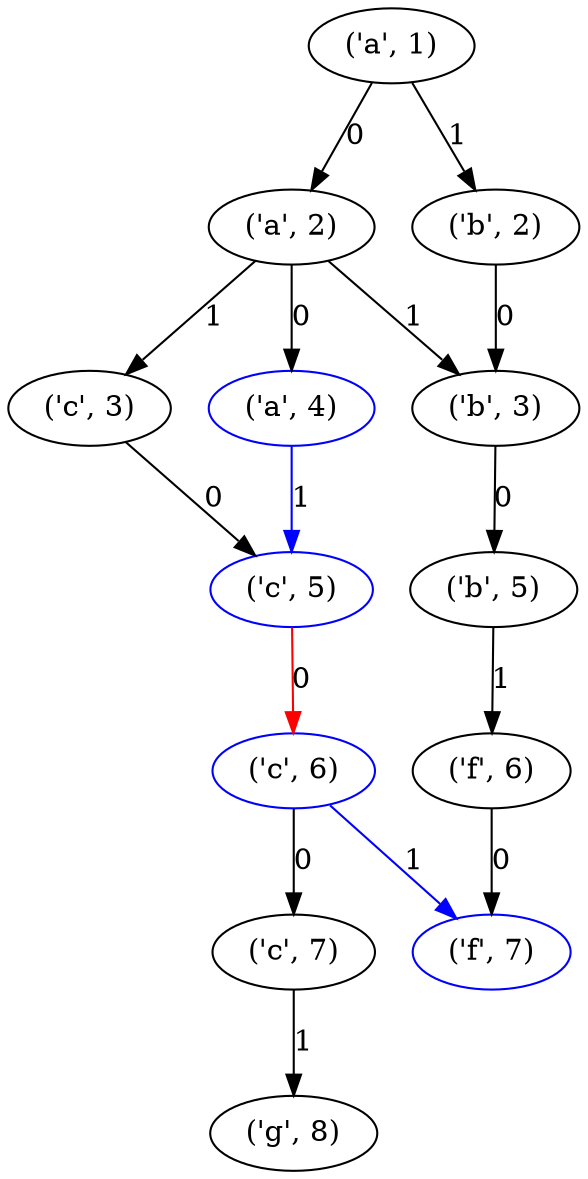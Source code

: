 strict digraph  {
"('f', 7)" [color=blue];
"('a', 1)" ;
"('a', 2)" ;
"('a', 4)" [color=blue];
"('b', 5)" ;
"('c', 6)" [color=blue];
"('c', 7)" ;
"('b', 2)" ;
"('b', 3)" ;
"('c', 3)" ;
"('c', 5)" [color=blue];
"('f', 6)" ;
"('a', 1)" -> "('b', 2)" [ label=1];
"('a', 1)" -> "('a', 2)" [ label=0];
"('a', 2)" -> "('b', 3)" [ label=1];
"('a', 2)" -> "('c', 3)" [ label=1];
"('a', 2)" -> "('a', 4)" [ label=0];
"('a', 4)" -> "('c', 5)" [ color=blue label=1];
"('b', 5)" -> "('f', 6)" [ label=1];
"('c', 6)" -> "('f', 7)" [ color=blue label=1];
"('c', 6)" -> "('c', 7)" [ label=0];
"('c', 7)" -> "('g', 8)" [ label=1];
"('b', 2)" -> "('b', 3)" [ label=0];
"('b', 3)" -> "('b', 5)" [ label=0];
"('c', 3)" -> "('c', 5)" [ label=0];
"('c', 5)" -> "('c', 6)" [ color=red label=0];
"('f', 6)" -> "('f', 7)" [ label=0];
}